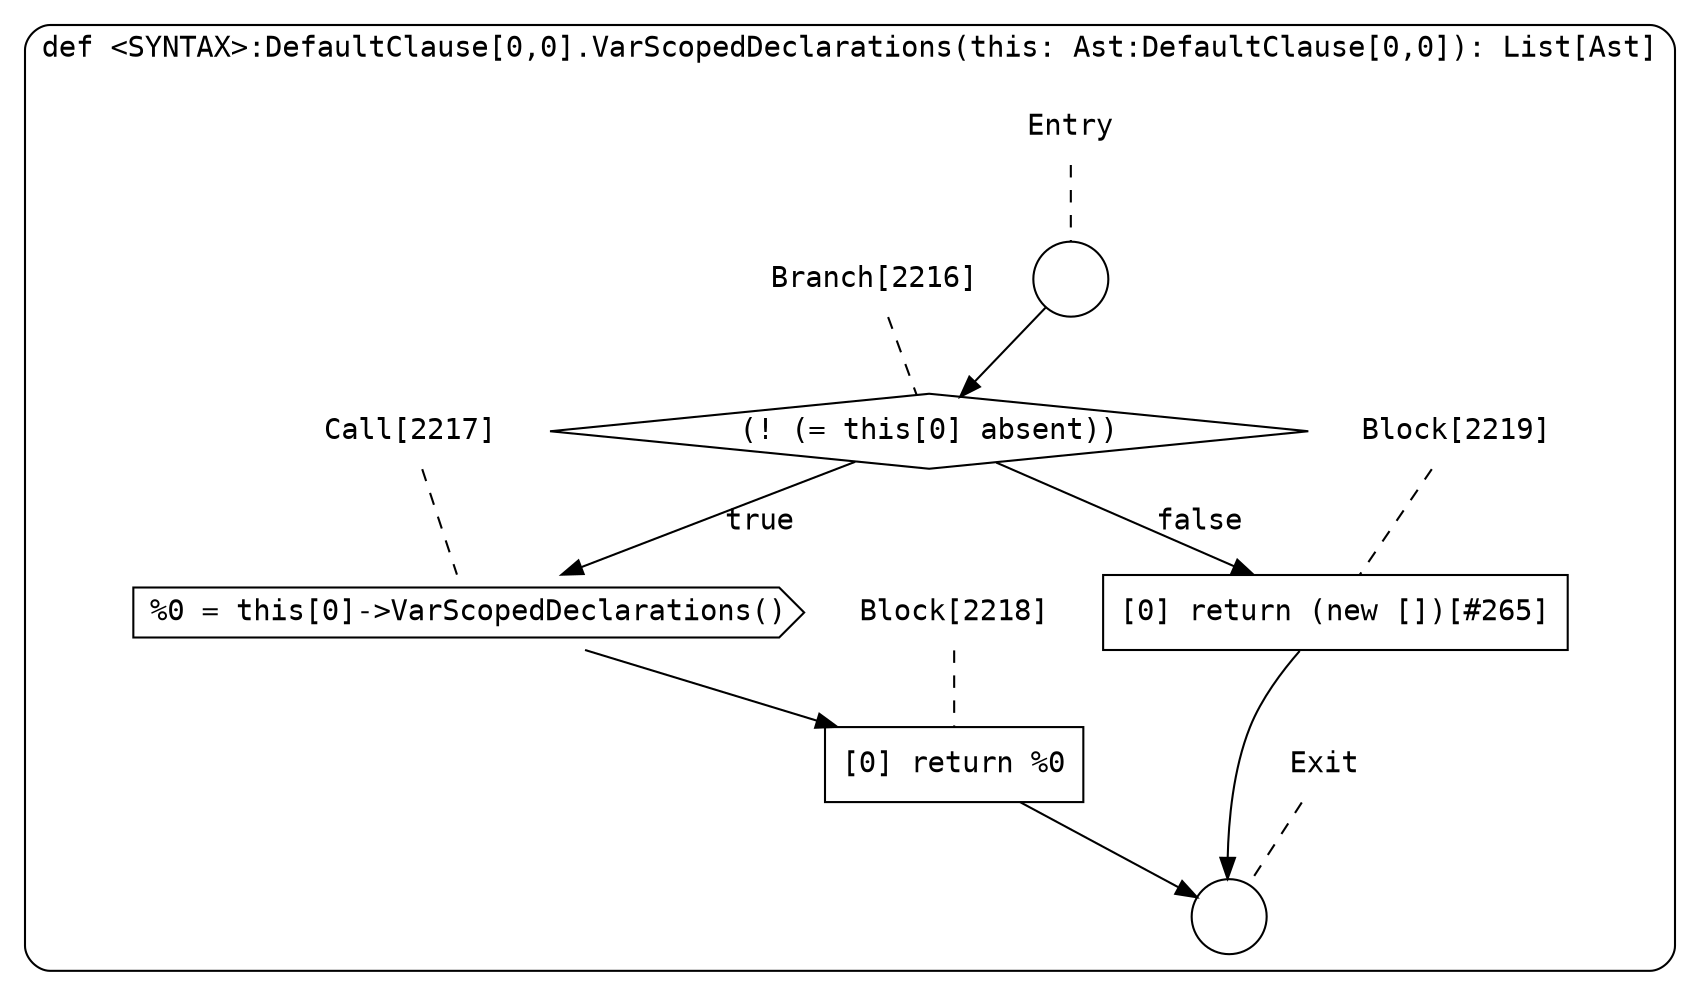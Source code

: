 digraph {
  graph [fontname = "Consolas"]
  node [fontname = "Consolas"]
  edge [fontname = "Consolas"]
  subgraph cluster439 {
    label = "def <SYNTAX>:DefaultClause[0,0].VarScopedDeclarations(this: Ast:DefaultClause[0,0]): List[Ast]"
    style = rounded
    cluster439_entry_name [shape=none, label=<<font color="black">Entry</font>>]
    cluster439_entry_name -> cluster439_entry [arrowhead=none, color="black", style=dashed]
    cluster439_entry [shape=circle label=" " color="black" fillcolor="white" style=filled]
    cluster439_entry -> node2216 [color="black"]
    cluster439_exit_name [shape=none, label=<<font color="black">Exit</font>>]
    cluster439_exit_name -> cluster439_exit [arrowhead=none, color="black", style=dashed]
    cluster439_exit [shape=circle label=" " color="black" fillcolor="white" style=filled]
    node2216_name [shape=none, label=<<font color="black">Branch[2216]</font>>]
    node2216_name -> node2216 [arrowhead=none, color="black", style=dashed]
    node2216 [shape=diamond, label=<<font color="black">(! (= this[0] absent))</font>> color="black" fillcolor="white", style=filled]
    node2216 -> node2217 [label=<<font color="black">true</font>> color="black"]
    node2216 -> node2219 [label=<<font color="black">false</font>> color="black"]
    node2217_name [shape=none, label=<<font color="black">Call[2217]</font>>]
    node2217_name -> node2217 [arrowhead=none, color="black", style=dashed]
    node2217 [shape=cds, label=<<font color="black">%0 = this[0]-&gt;VarScopedDeclarations()</font>> color="black" fillcolor="white", style=filled]
    node2217 -> node2218 [color="black"]
    node2219_name [shape=none, label=<<font color="black">Block[2219]</font>>]
    node2219_name -> node2219 [arrowhead=none, color="black", style=dashed]
    node2219 [shape=box, label=<<font color="black">[0] return (new [])[#265]<BR ALIGN="LEFT"/></font>> color="black" fillcolor="white", style=filled]
    node2219 -> cluster439_exit [color="black"]
    node2218_name [shape=none, label=<<font color="black">Block[2218]</font>>]
    node2218_name -> node2218 [arrowhead=none, color="black", style=dashed]
    node2218 [shape=box, label=<<font color="black">[0] return %0<BR ALIGN="LEFT"/></font>> color="black" fillcolor="white", style=filled]
    node2218 -> cluster439_exit [color="black"]
  }
}